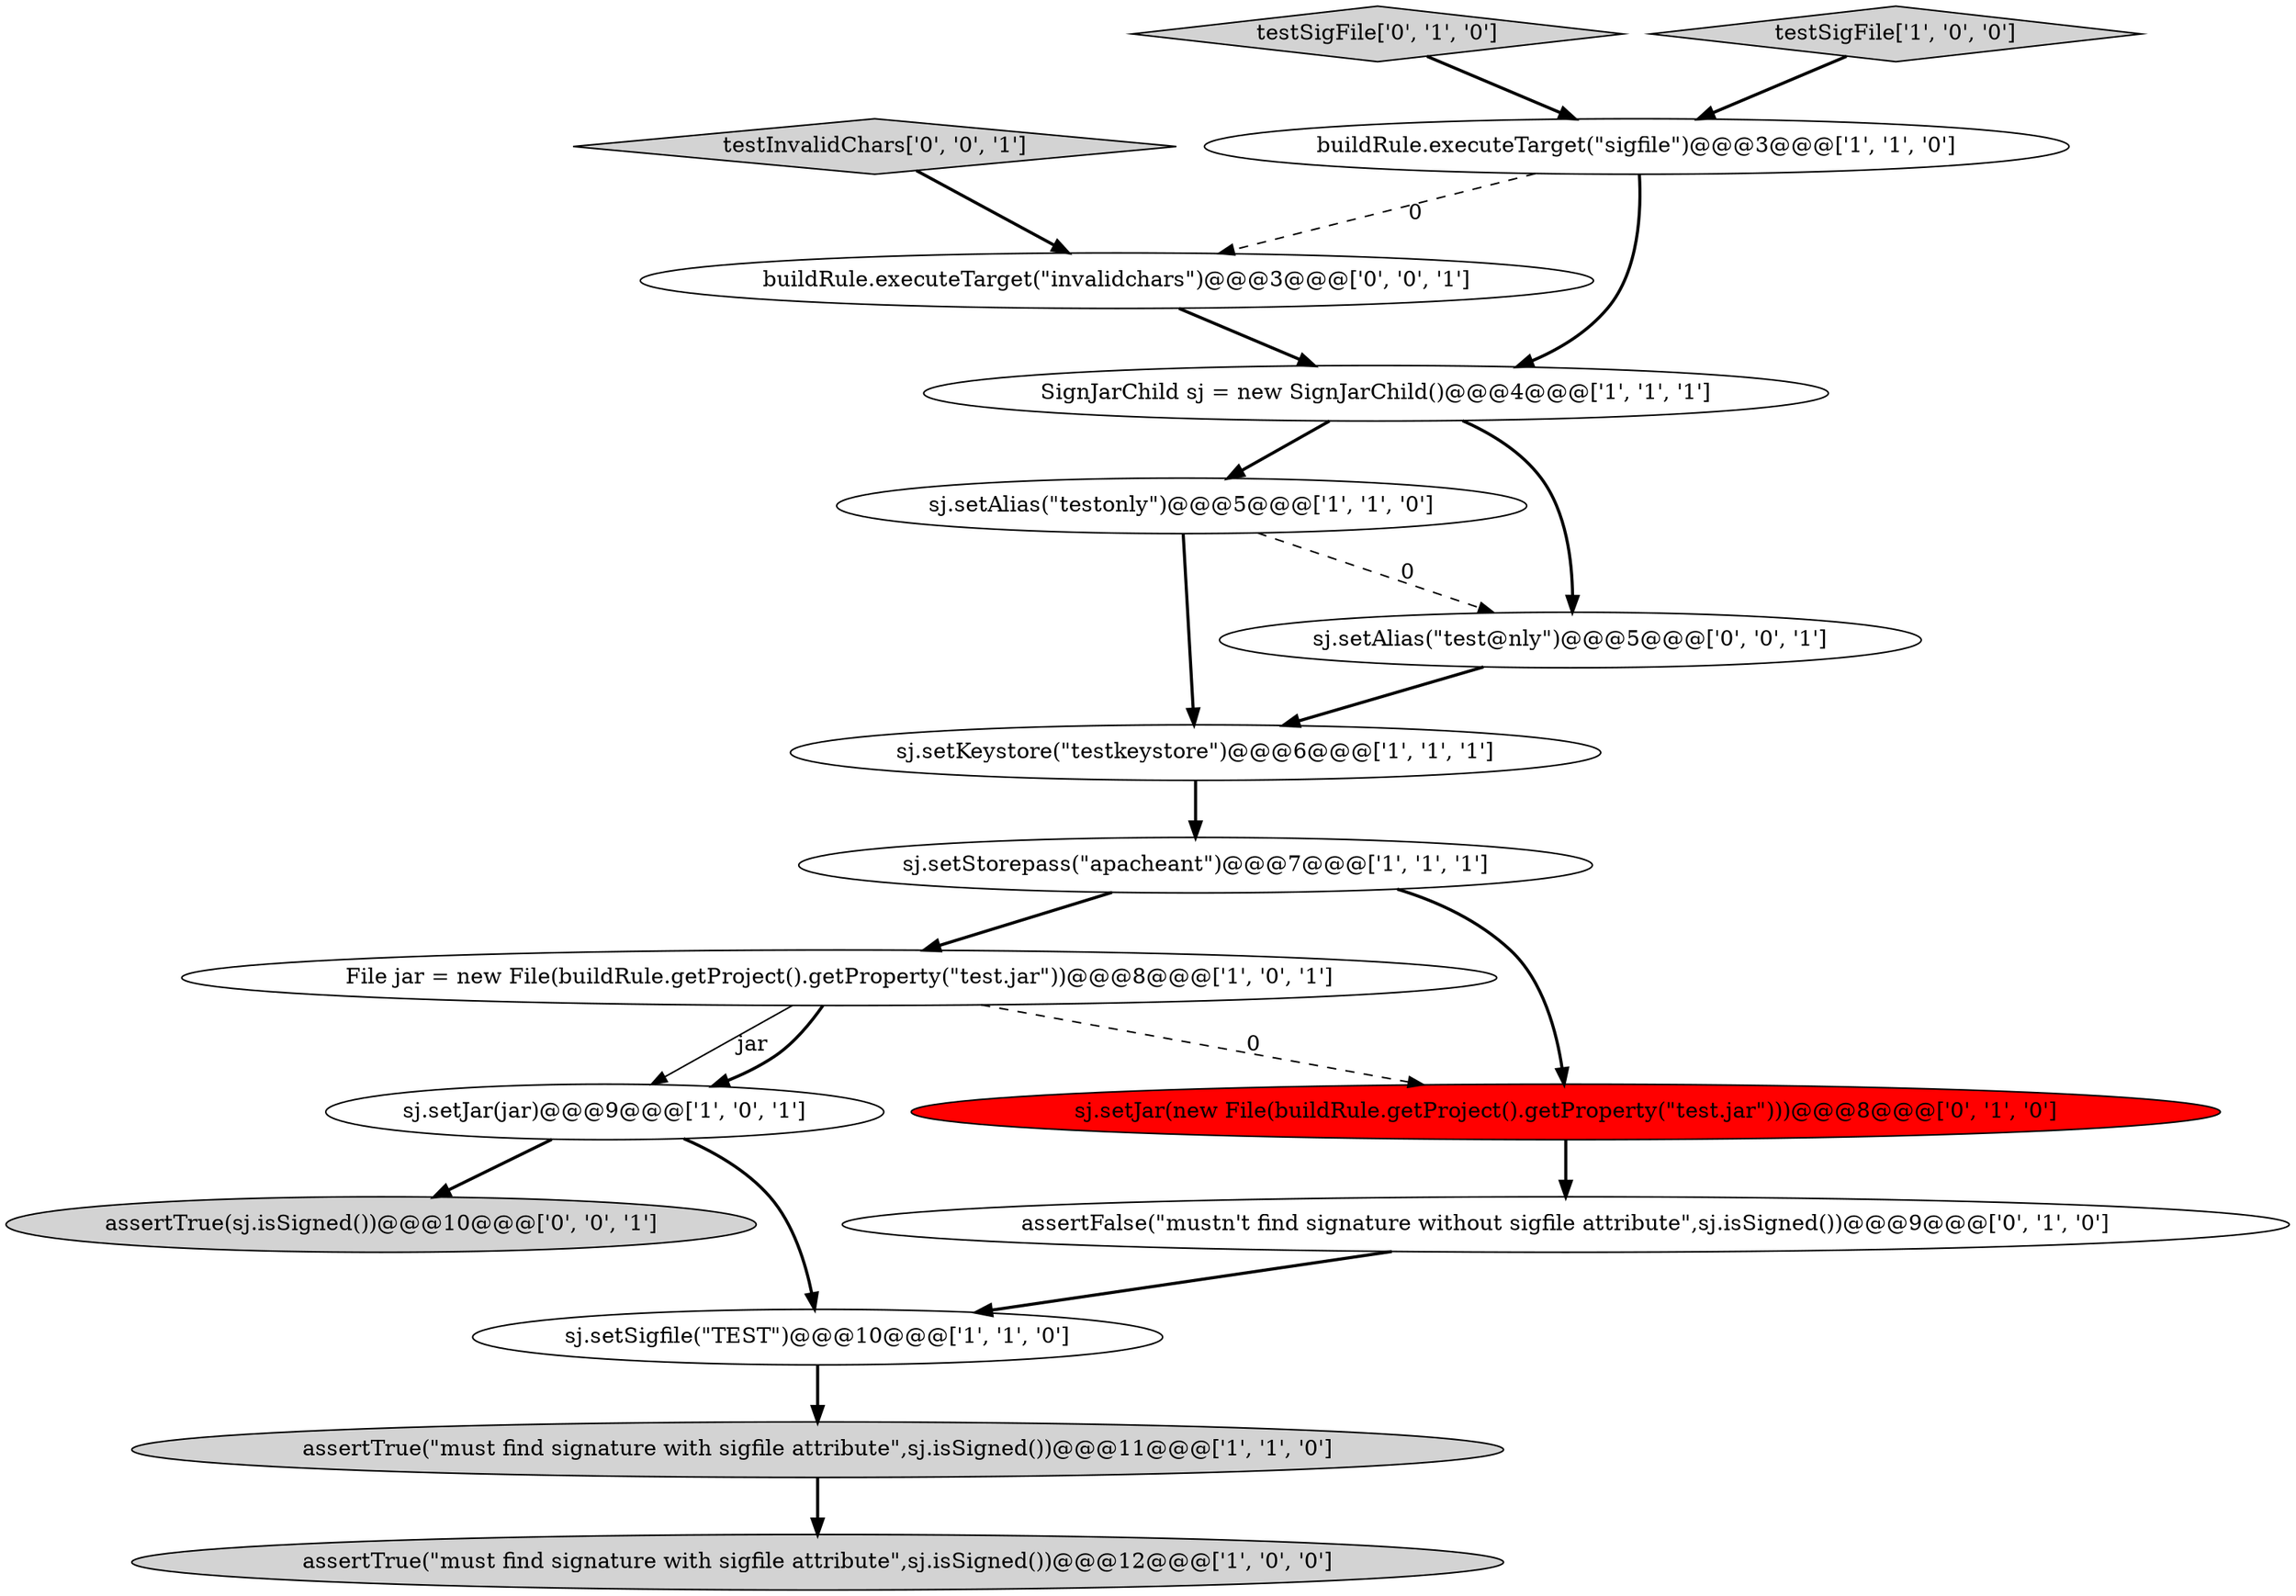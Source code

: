 digraph {
15 [style = filled, label = "assertTrue(sj.isSigned())@@@10@@@['0', '0', '1']", fillcolor = lightgray, shape = ellipse image = "AAA0AAABBB3BBB"];
4 [style = filled, label = "sj.setStorepass(\"apacheant\")@@@7@@@['1', '1', '1']", fillcolor = white, shape = ellipse image = "AAA0AAABBB1BBB"];
9 [style = filled, label = "buildRule.executeTarget(\"sigfile\")@@@3@@@['1', '1', '0']", fillcolor = white, shape = ellipse image = "AAA0AAABBB1BBB"];
11 [style = filled, label = "testSigFile['0', '1', '0']", fillcolor = lightgray, shape = diamond image = "AAA0AAABBB2BBB"];
6 [style = filled, label = "File jar = new File(buildRule.getProject().getProperty(\"test.jar\"))@@@8@@@['1', '0', '1']", fillcolor = white, shape = ellipse image = "AAA0AAABBB1BBB"];
12 [style = filled, label = "sj.setJar(new File(buildRule.getProject().getProperty(\"test.jar\")))@@@8@@@['0', '1', '0']", fillcolor = red, shape = ellipse image = "AAA1AAABBB2BBB"];
13 [style = filled, label = "assertFalse(\"mustn't find signature without sigfile attribute\",sj.isSigned())@@@9@@@['0', '1', '0']", fillcolor = white, shape = ellipse image = "AAA0AAABBB2BBB"];
16 [style = filled, label = "testInvalidChars['0', '0', '1']", fillcolor = lightgray, shape = diamond image = "AAA0AAABBB3BBB"];
0 [style = filled, label = "sj.setKeystore(\"testkeystore\")@@@6@@@['1', '1', '1']", fillcolor = white, shape = ellipse image = "AAA0AAABBB1BBB"];
8 [style = filled, label = "sj.setSigfile(\"TEST\")@@@10@@@['1', '1', '0']", fillcolor = white, shape = ellipse image = "AAA0AAABBB1BBB"];
14 [style = filled, label = "buildRule.executeTarget(\"invalidchars\")@@@3@@@['0', '0', '1']", fillcolor = white, shape = ellipse image = "AAA0AAABBB3BBB"];
5 [style = filled, label = "assertTrue(\"must find signature with sigfile attribute\",sj.isSigned())@@@11@@@['1', '1', '0']", fillcolor = lightgray, shape = ellipse image = "AAA0AAABBB1BBB"];
10 [style = filled, label = "testSigFile['1', '0', '0']", fillcolor = lightgray, shape = diamond image = "AAA0AAABBB1BBB"];
3 [style = filled, label = "sj.setAlias(\"testonly\")@@@5@@@['1', '1', '0']", fillcolor = white, shape = ellipse image = "AAA0AAABBB1BBB"];
1 [style = filled, label = "SignJarChild sj = new SignJarChild()@@@4@@@['1', '1', '1']", fillcolor = white, shape = ellipse image = "AAA0AAABBB1BBB"];
17 [style = filled, label = "sj.setAlias(\"test@nly\")@@@5@@@['0', '0', '1']", fillcolor = white, shape = ellipse image = "AAA0AAABBB3BBB"];
7 [style = filled, label = "assertTrue(\"must find signature with sigfile attribute\",sj.isSigned())@@@12@@@['1', '0', '0']", fillcolor = lightgray, shape = ellipse image = "AAA0AAABBB1BBB"];
2 [style = filled, label = "sj.setJar(jar)@@@9@@@['1', '0', '1']", fillcolor = white, shape = ellipse image = "AAA0AAABBB1BBB"];
6->2 [style = solid, label="jar"];
3->17 [style = dashed, label="0"];
4->6 [style = bold, label=""];
1->3 [style = bold, label=""];
11->9 [style = bold, label=""];
14->1 [style = bold, label=""];
3->0 [style = bold, label=""];
1->17 [style = bold, label=""];
6->12 [style = dashed, label="0"];
6->2 [style = bold, label=""];
12->13 [style = bold, label=""];
17->0 [style = bold, label=""];
9->14 [style = dashed, label="0"];
8->5 [style = bold, label=""];
0->4 [style = bold, label=""];
2->15 [style = bold, label=""];
4->12 [style = bold, label=""];
5->7 [style = bold, label=""];
16->14 [style = bold, label=""];
10->9 [style = bold, label=""];
13->8 [style = bold, label=""];
9->1 [style = bold, label=""];
2->8 [style = bold, label=""];
}
